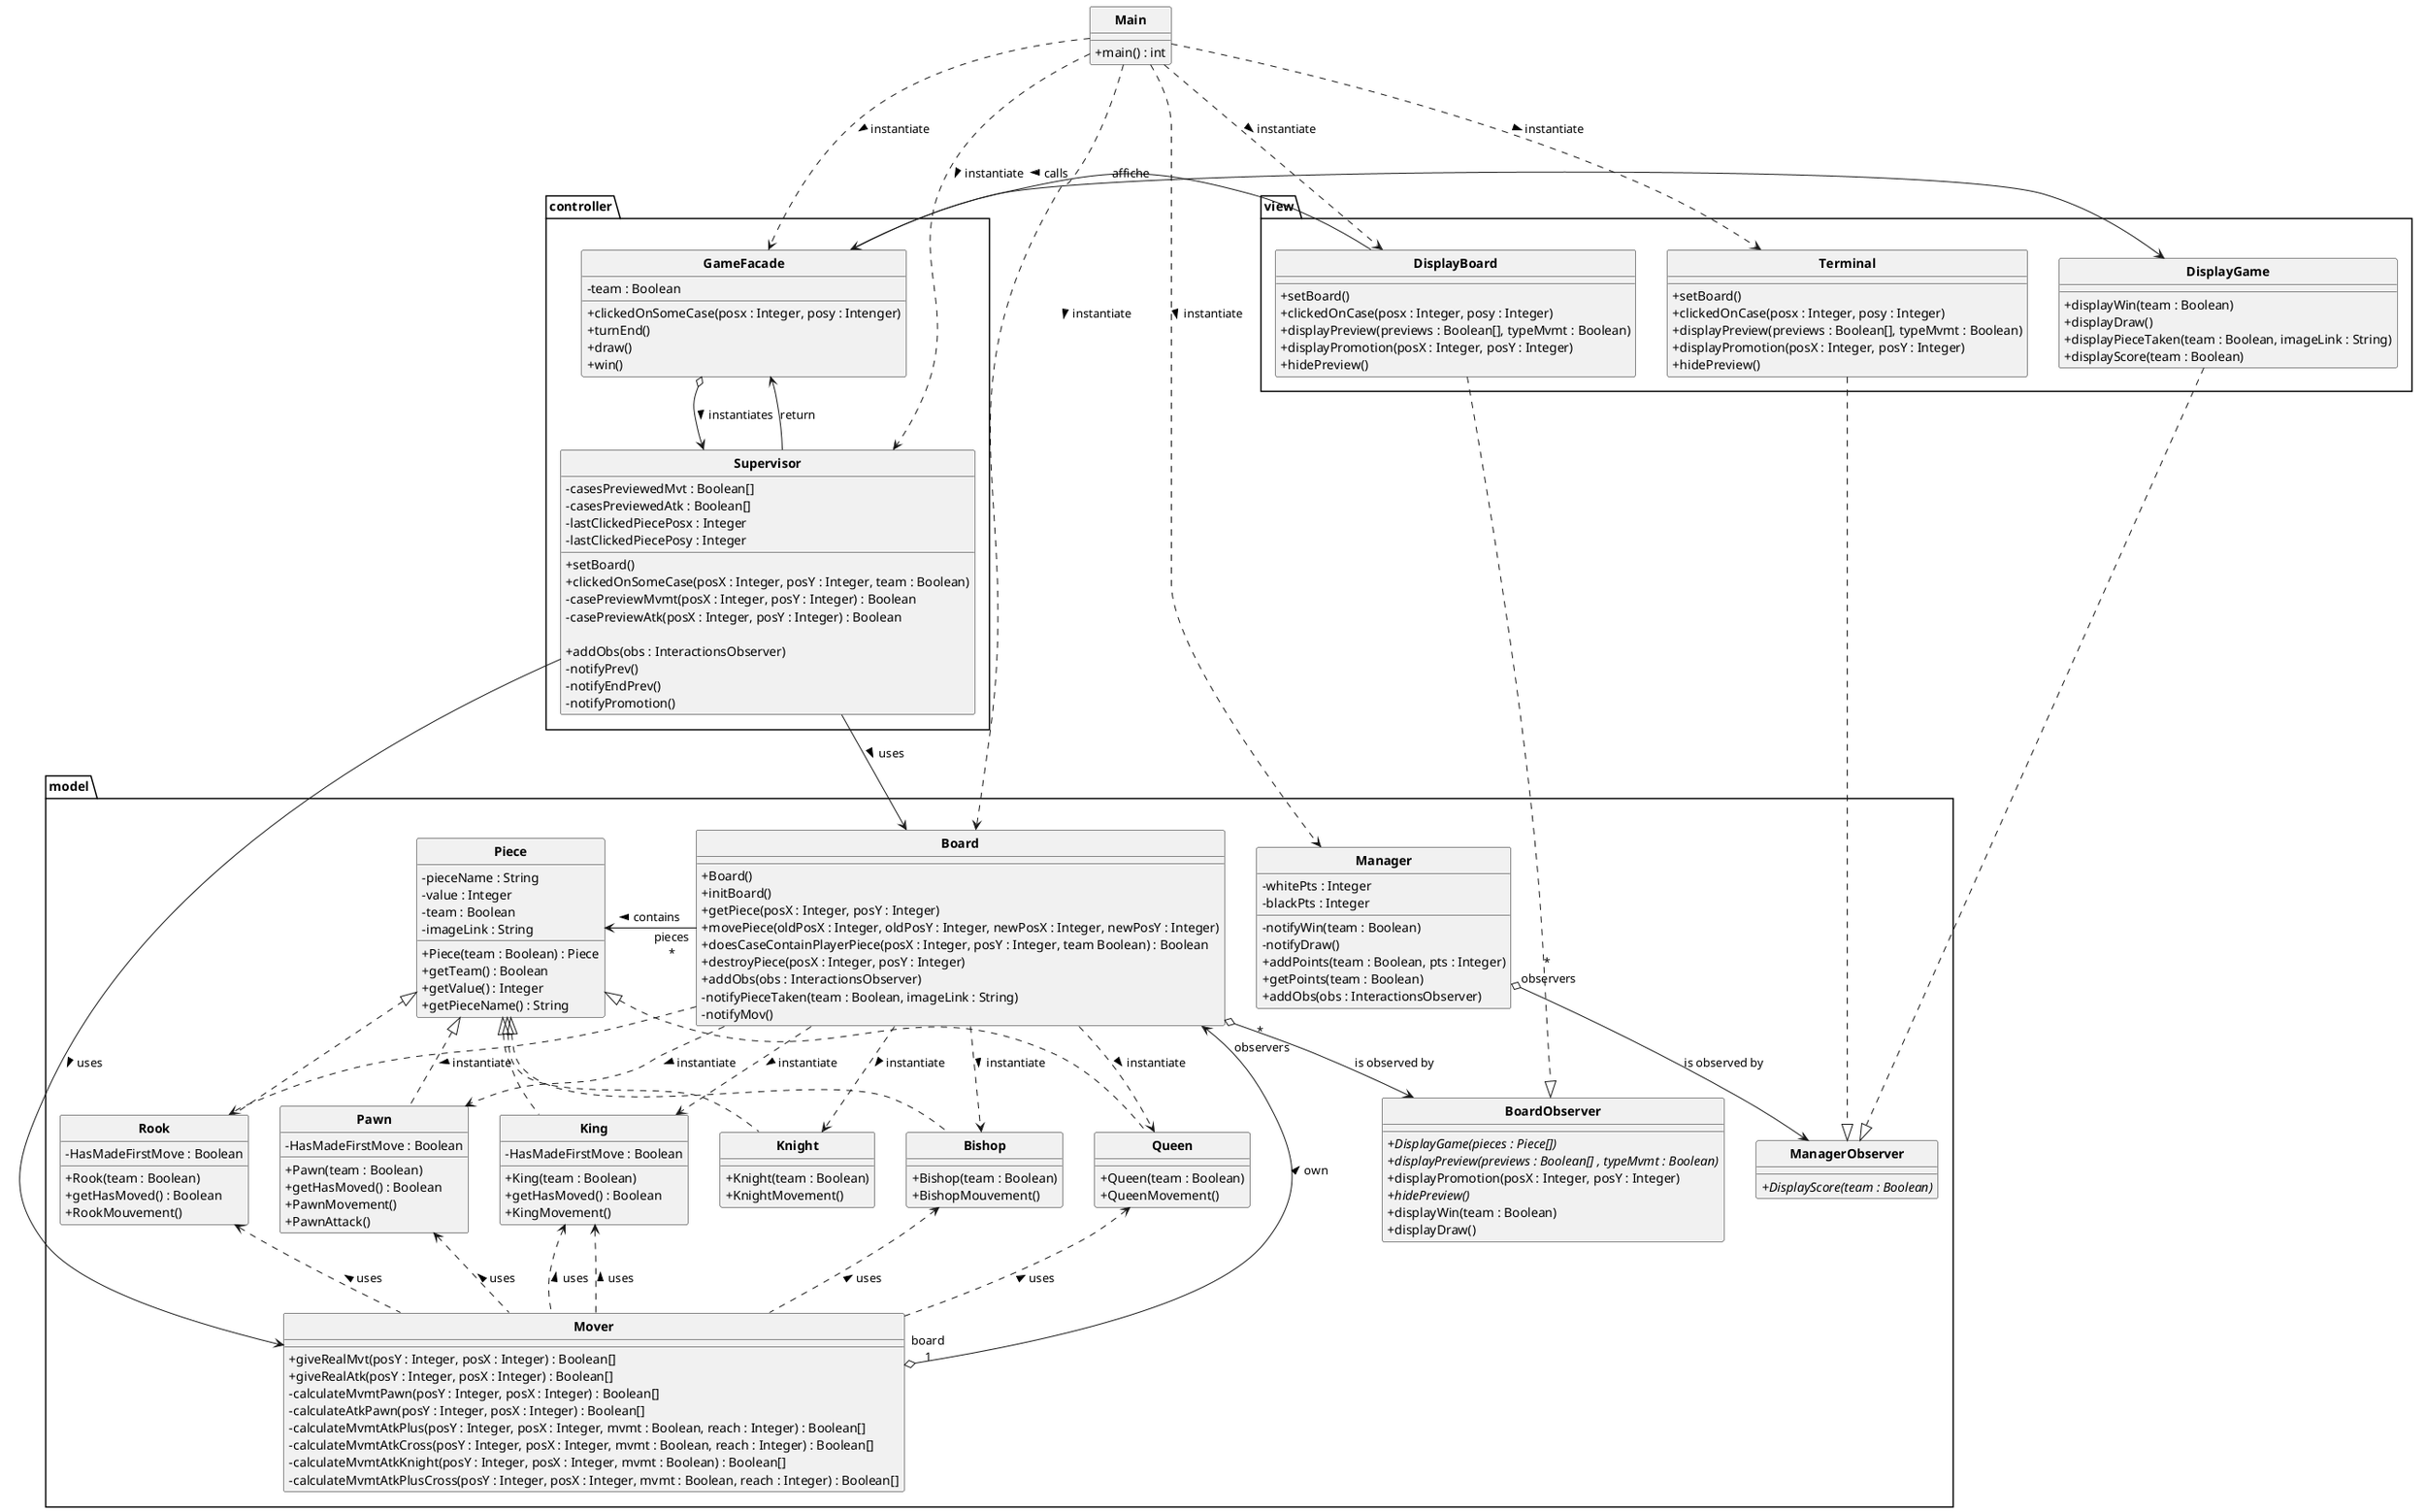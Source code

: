  @startuml


'a faire, trouver comment faire le "enroque"

    skinparam style strictuml
    skinparam classAttributeIconSize 0
    skinparam classFontStyle Bold
    hide enum methods

    class Main{
        + main() : int
    }


' allait dans board, changé
' + movePiece(oldPosX : Integer, oldPosY : Integer, newPosX : Integer, newPosY : Integer)


    package model{
        class Board{
            + Board()
            + initBoard()
            + getPiece(posX : Integer, posY : Integer)
            + movePiece(oldPosX : Integer, oldPosY : Integer, newPosX : Integer, newPosY : Integer)
            + doesCaseContainPlayerPiece(posX : Integer, posY : Integer, team Boolean) : Boolean
            + destroyPiece(posX : Integer, posY : Integer)
            + addObs(obs : InteractionsObserver)
            - notifyPieceTaken(team : Boolean, imageLink : String)
            - notifyMov()
        }

        class Mover{
            + giveRealMvt(posY : Integer, posX : Integer) : Boolean[]
            + giveRealAtk(posY : Integer, posX : Integer) : Boolean[]
            - calculateMvmtPawn(posY : Integer, posX : Integer) : Boolean[]
            - calculateAtkPawn(posY : Integer, posX : Integer) : Boolean[]
            ' the boolean mvmts, when true calcul the mvmt, when false calcul the atk
            - calculateMvmtAtkPlus(posY : Integer, posX : Integer, mvmt : Boolean, reach : Integer) : Boolean[]
            - calculateMvmtAtkCross(posY : Integer, posX : Integer, mvmt : Boolean, reach : Integer) : Boolean[]
            - calculateMvmtAtkKnight(posY : Integer, posX : Integer, mvmt : Boolean) : Boolean[]
            - calculateMvmtAtkPlusCross(posY : Integer, posX : Integer, mvmt : Boolean, reach : Integer) : Boolean[]
        }

        class Piece{
            - pieceName : String
            - value : Integer
            - team : Boolean
            - imageLink : String

            + Piece(team : Boolean) : Piece 
            + getTeam() : Boolean
            + getValue() : Integer
            + getPieceName() : String
        }

        class Pawn implements Piece{
            - HasMadeFirstMove : Boolean
            + Pawn(team : Boolean)
            + getHasMoved() : Boolean
            + PawnMovement()
            + PawnAttack()
        }

        class King implements Piece{
            - HasMadeFirstMove : Boolean
            + King(team : Boolean)
            + getHasMoved() : Boolean
            + KingMovement()
        }

        class Queen implements Piece{
            + Queen(team : Boolean)
            + QueenMovement()
        }

        class Bishop implements Piece{
            + Bishop(team : Boolean) 
            + BishopMouvement()
        }

        class Rook implements Piece{
            - HasMadeFirstMove : Boolean
            + Rook(team : Boolean)
            + getHasMoved() : Boolean
            + RookMouvement()
        }

        class Knight implements Piece{
            + Knight(team : Boolean)
            + KnightMovement()
        }

        class BoardObserver{
            + DisplayGame(pieces : Piece[]) {abstract}
            + displayPreview(previews : Boolean[] , typeMvmt : Boolean) {abstract}
            + displayPromotion(posX : Integer, posY : Integer)
            + hidePreview() {abstract}
            + displayWin(team : Boolean)
            + displayDraw()
        }

        class Manager{
            - whitePts : Integer
            - blackPts : Integer
            - notifyWin(team : Boolean)
            - notifyDraw()
            + addPoints(team : Boolean, pts : Integer)
            + getPoints(team : Boolean)
            + addObs(obs : InteractionsObserver)
        }

        class ManagerObserver{
            + {abstract} DisplayScore(team : Boolean)
        }


    }
' + caseInfo(posx : Integer, posy : Integer)


' 
    package controller{

        class Supervisor{
            - casesPreviewedMvt : Boolean[]
            - casesPreviewedAtk : Boolean[]
            - lastClickedPiecePosx : Integer
            - lastClickedPiecePosy : Integer 
            ' on garde pas une piece en privé car on peut trouver la piece selon sa position
            + setBoard()
            + clickedOnSomeCase(posX : Integer, posY : Integer, team : Boolean)
            - casePreviewMvmt(posX : Integer, posY : Integer) : Boolean
            - casePreviewAtk(posX : Integer, posY : Integer) : Boolean
            
            + addObs(obs : InteractionsObserver)
            - notifyPrev()
            - notifyEndPrev()
            - notifyPromotion()
        }

        class GameFacade{
            - team : Boolean
            + clickedOnSomeCase(posx : Integer, posy : Intenger)
            + turnEnd()
            + draw()
            + win()
        }

    }

    package view{
        class DisplayBoard{
            + setBoard()
            + clickedOnCase(posx : Integer, posy : Integer)
            + displayPreview(previews : Boolean[], typeMvmt : Boolean)
            + displayPromotion(posX : Integer, posY : Integer)
            + hidePreview()
        }

        class DisplayGame{
            + displayWin(team : Boolean)
            + displayDraw()
            + displayPieceTaken(team : Boolean, imageLink : String)
            + displayScore(team : Boolean)
        }

        class Terminal{
            + setBoard()
            + clickedOnCase(posx : Integer, posy : Integer)
            + displayPreview(previews : Boolean[], typeMvmt : Boolean)
            + displayPromotion(posX : Integer, posY : Integer)
            + hidePreview()
        }

        
    }

'class PanelBoard{}
'class PanelPlayer{}

    'main
    Main ..> Board : "instantiate >"
    Main ...> GameFacade : "instantiate >"
    Main ..> DisplayBoard : "instantiate >"
    Main ..> Terminal : "instantiate >"
    Main ..> Supervisor : "instantiate >"
    Main ..> Manager : "instantiate >"
    
    'view
    'DisplayBoard o-d-> PanelBoard : "use >"
    'DisplayBoard o--> PanelPlayer : "use >"

    'model
    Board "*\n observers" o--> BoardObserver : "is observed by"
    Manager "*\n observers" o--> ManagerObserver : "is observed by"
   
    ' Piece <|.down.. Knight 
    ' Piece <|.down.. Pawn 
    ' Piece <|.down.. Bishop 
    ' Piece <|.down.. Rook 
    ' Piece <|.down.. King 
    ' Piece <|.down.. Queen 

    Board ..> Pawn : "instantiate >"
    Board ..> Knight : "instantiate >"
    Board ..> Bishop : "instantiate >"
    Board ..> Rook : "instantiate >"
    Board ..> King : "instantiate >"
    Board ..> Queen : "instantiate >"

    Board "pieces\n*" -> Piece : " contains >"

    'controller
    GameFacade o--> Supervisor : "instantiates >"
    Supervisor --> GameFacade : "return"
   


    'relation view - controller
    'cette relation envoie la position de la case cliquee a controller
    DisplayBoard -right-> GameFacade : "calls >"  
    GameFacade -> DisplayGame : "affiche"
    
    'relation view - model
    DisplayGame ..|> ManagerObserver : ""
    Terminal ..|> ManagerObserver : ""
    DisplayBoard ..|> BoardObserver : ""

    'relation controller - model
    Supervisor --> Board : "uses >"
    Supervisor -r-> Mover : "uses >"


    'layout
    Board -[hidden]> Manager
    'DisplayBoard -[hidden]> Supervisor : "consults >"

    Mover "board\n1" o-> Board : "own >"
    Mover .u.> Rook : "uses >"
    Mover .u.> Pawn : "uses >"
    Mover .u.> King : "uses >"
    Mover .u.> Bishop : "uses >"
    Mover .u.> Queen : "uses >"
    Mover .u.> King : "uses >"

    @enduml